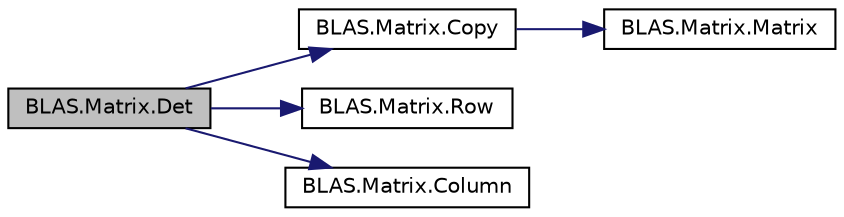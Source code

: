 digraph "BLAS.Matrix.Det"
{
  edge [fontname="Helvetica",fontsize="10",labelfontname="Helvetica",labelfontsize="10"];
  node [fontname="Helvetica",fontsize="10",shape=record];
  rankdir="LR";
  Node1 [label="BLAS.Matrix.Det",height=0.2,width=0.4,color="black", fillcolor="grey75", style="filled", fontcolor="black"];
  Node1 -> Node2 [color="midnightblue",fontsize="10",style="solid",fontname="Helvetica"];
  Node2 [label="BLAS.Matrix.Copy",height=0.2,width=0.4,color="black", fillcolor="white", style="filled",URL="$class_b_l_a_s_1_1_matrix.html#acbb991a74ebf35c9932aaedc8b936f51",tooltip="Создает копию данной матрицы "];
  Node2 -> Node3 [color="midnightblue",fontsize="10",style="solid",fontname="Helvetica"];
  Node3 [label="BLAS.Matrix.Matrix",height=0.2,width=0.4,color="black", fillcolor="white", style="filled",URL="$class_b_l_a_s_1_1_matrix.html#a347802ba2127f13d57a24d99d36137d9",tooltip="Создает матрицу заданной размерности "];
  Node1 -> Node4 [color="midnightblue",fontsize="10",style="solid",fontname="Helvetica"];
  Node4 [label="BLAS.Matrix.Row",height=0.2,width=0.4,color="black", fillcolor="white", style="filled",URL="$class_b_l_a_s_1_1_matrix.html#a6864f15a809bdaefa5b0217070a23921",tooltip="Возвращает i-ую строку в виде массива "];
  Node1 -> Node5 [color="midnightblue",fontsize="10",style="solid",fontname="Helvetica"];
  Node5 [label="BLAS.Matrix.Column",height=0.2,width=0.4,color="black", fillcolor="white", style="filled",URL="$class_b_l_a_s_1_1_matrix.html#ae656a489aa5a156e4604c40f38179c6b",tooltip="Возвращает j-ый столбец "];
}
